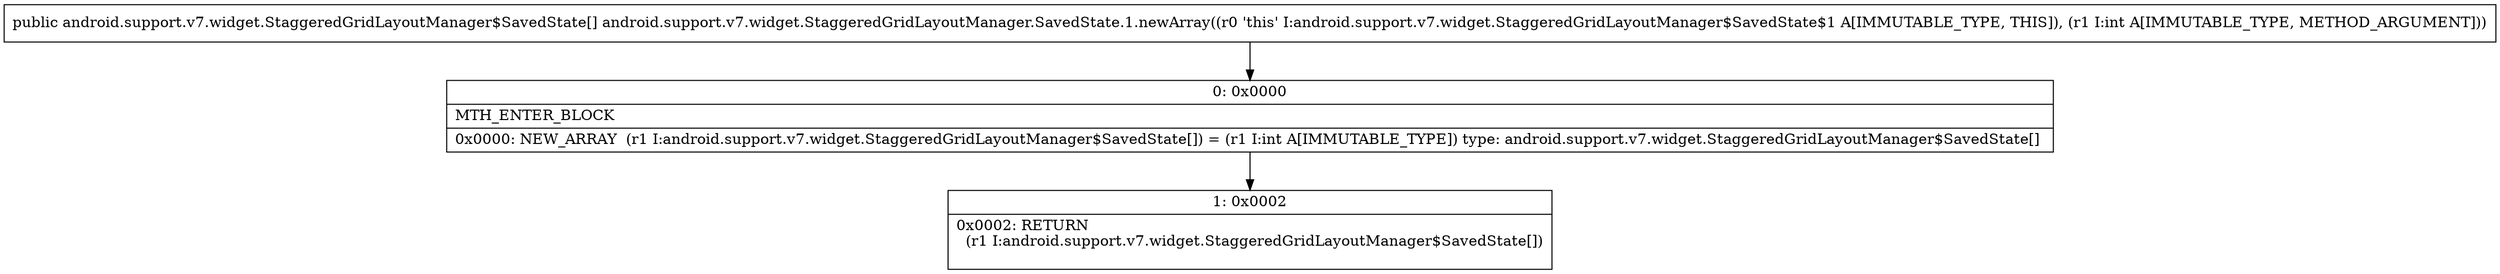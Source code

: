 digraph "CFG forandroid.support.v7.widget.StaggeredGridLayoutManager.SavedState.1.newArray(I)[Landroid\/support\/v7\/widget\/StaggeredGridLayoutManager$SavedState;" {
Node_0 [shape=record,label="{0\:\ 0x0000|MTH_ENTER_BLOCK\l|0x0000: NEW_ARRAY  (r1 I:android.support.v7.widget.StaggeredGridLayoutManager$SavedState[]) = (r1 I:int A[IMMUTABLE_TYPE]) type: android.support.v7.widget.StaggeredGridLayoutManager$SavedState[] \l}"];
Node_1 [shape=record,label="{1\:\ 0x0002|0x0002: RETURN  \l  (r1 I:android.support.v7.widget.StaggeredGridLayoutManager$SavedState[])\l \l}"];
MethodNode[shape=record,label="{public android.support.v7.widget.StaggeredGridLayoutManager$SavedState[] android.support.v7.widget.StaggeredGridLayoutManager.SavedState.1.newArray((r0 'this' I:android.support.v7.widget.StaggeredGridLayoutManager$SavedState$1 A[IMMUTABLE_TYPE, THIS]), (r1 I:int A[IMMUTABLE_TYPE, METHOD_ARGUMENT])) }"];
MethodNode -> Node_0;
Node_0 -> Node_1;
}

